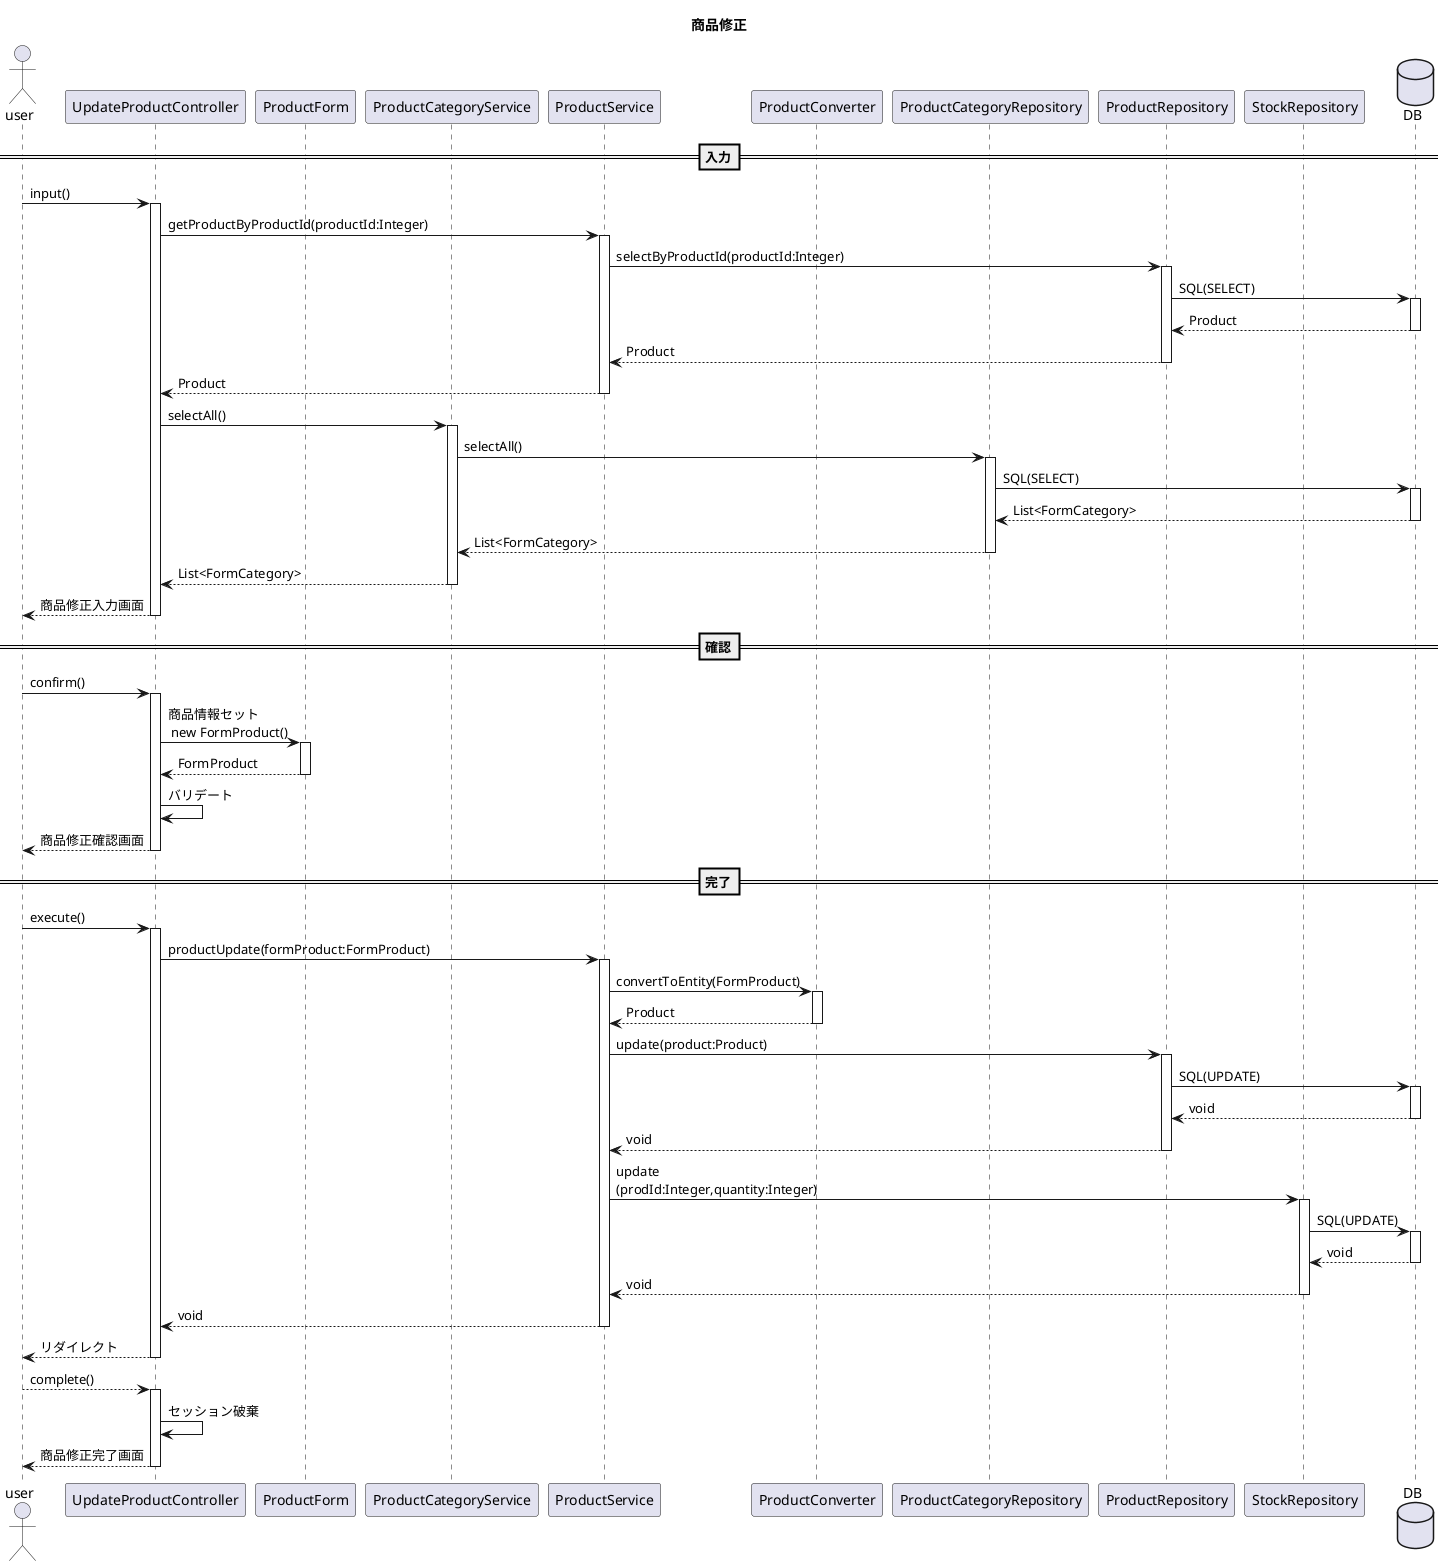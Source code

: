 @startuml
title 商品修正
actor user
participant UpdateProductController as Controller
participant ProductForm as Form
participant ProductCategoryService as Service1
participant ProductService as Service
participant ProductConverter as Helper
participant ProductCategoryRepository as Repository
participant ProductRepository as Repository1
participant StockRepository as Repository2
database DB

==入力==
user -> Controller++:input()
Controller -> Service++:getProductByProductId(productId:Integer)
Service -> Repository1++:selectByProductId(productId:Integer)
Repository1 -> DB++:SQL(SELECT)
Repository1 <-- DB--:Product
Service <-- Repository1--:Product
Controller <-- Service--:Product
Controller -> Service1++:selectAll()
Service1 -> Repository++:selectAll()
Repository -> DB++:SQL(SELECT)
Repository <-- DB--:List<FormCategory>
Service1 <-- Repository--:List<FormCategory>
Controller <-- Service1--:List<FormCategory>
user <-- Controller--:商品修正入力画面
==確認==
user -> Controller++:confirm()
Controller -> Form++:商品情報セット\n new FormProduct()
Controller <-- Form--:FormProduct
Controller -> Controller:バリデート
user <-- Controller--:商品修正確認画面
==完了==
user -> Controller++:execute()
Controller -> Service++:productUpdate(formProduct:FormProduct)
Service -> Helper++:convertToEntity(FormProduct)
Service <-- Helper--:Product
Service -> Repository1++:update(product:Product)
Repository1 -> DB++:SQL(UPDATE)
Repository1 <-- DB--:void
Service <-- Repository1--:void
Service -> Repository2++:update\n(prodId:Integer,quantity:Integer)
Repository2 -> DB++:SQL(UPDATE)
Repository2 <-- DB--:void
Service <-- Repository2--:void
Controller <-- Service--:void
user <-- Controller--:リダイレクト
user --> Controller++:complete()
Controller -> Controller:セッション破棄
user <-- Controller--:商品修正完了画面

@enduml